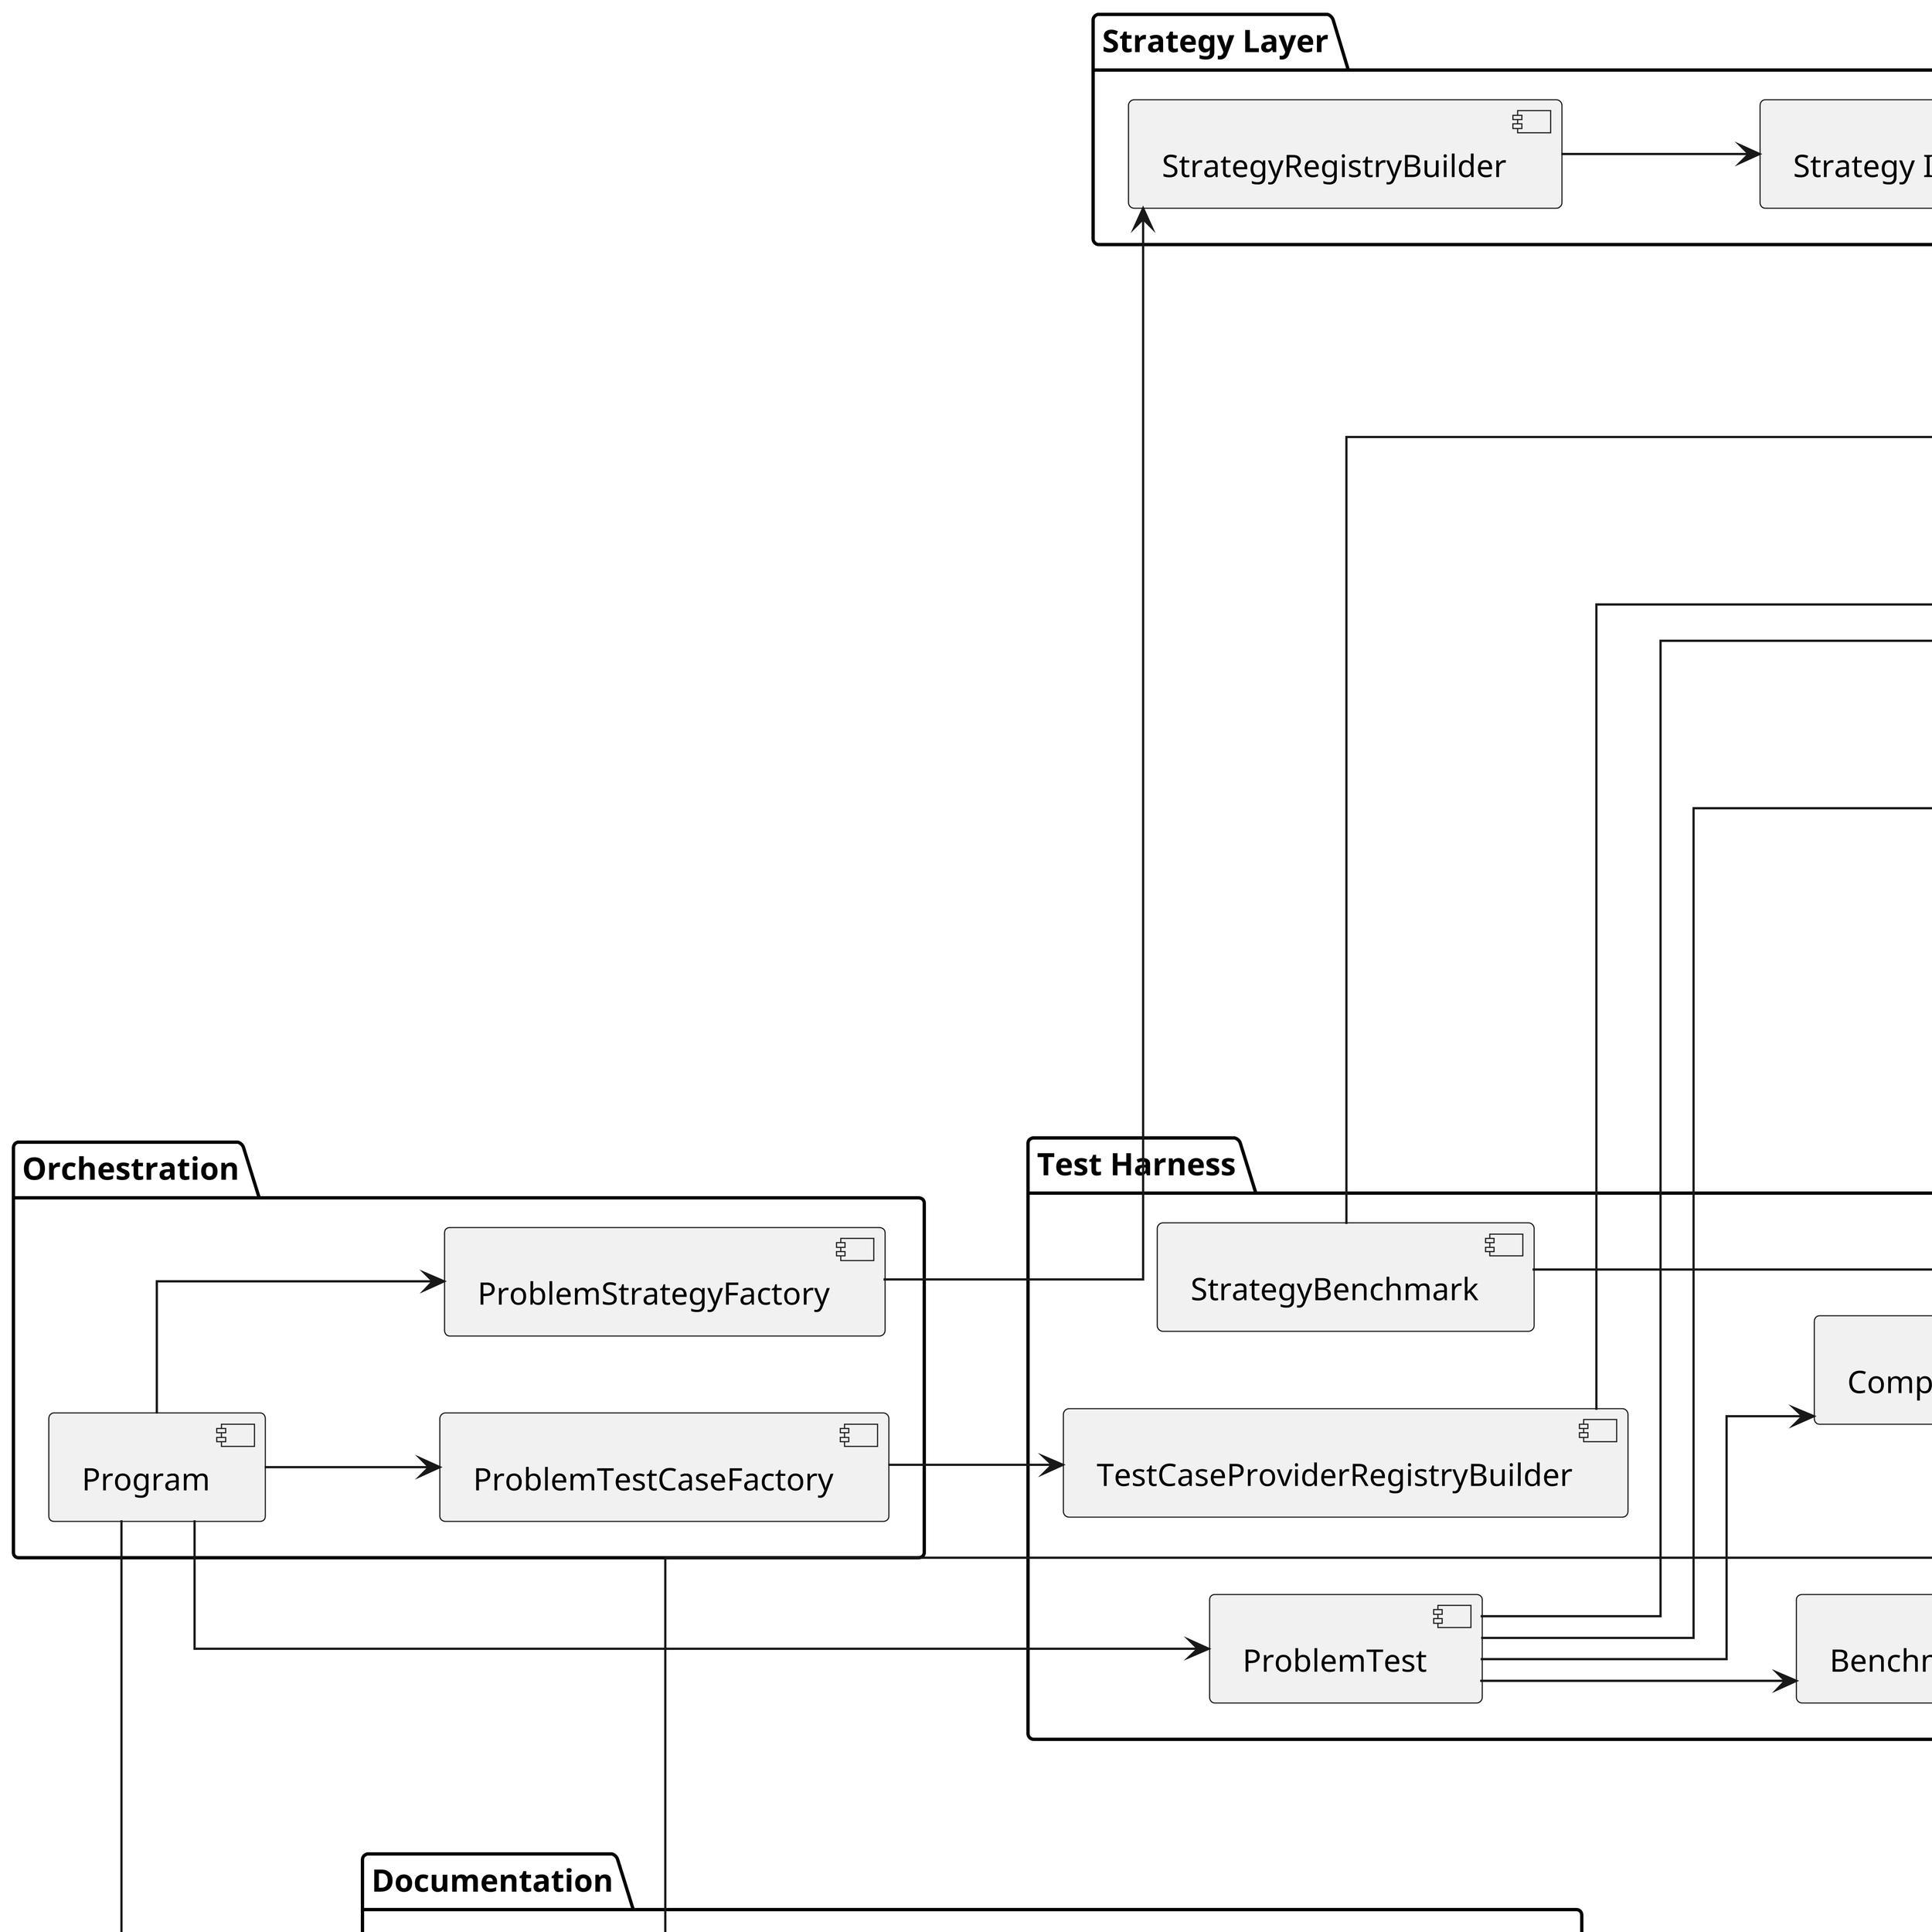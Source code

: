 @startuml modular-component-diagram
skinparam shadowing false
skinparam linetype ortho
skinparam dpi 300
left to right direction
scale 1.5

package "Orchestration" {
  [Program]
  [ProblemStrategyFactory]
  [ProblemTestCaseFactory]
}

package "Strategy Layer" {
  [StrategyRegistryBuilder]
  [Strategy Implementations]
  [Strategy Metadata]
}

package "Test Harness" {
  [ProblemTest]
  [StrategyBenchmark]
  [ComparerResolver]
  [BenchmarkSummary]
  [IBenchmarkSummary]
  [TestCaseProviderRegistryBuilder]
}

package "Validation & Comparison" {
  [ComparerHelper]
  [TestCase]
  [TestResult]
  [BenchmarkResult]
}

package "Documentation" {
  [BenchmarkFormatter]
  [GenerateDocumentationIndex]
  [StrategyPlaybook.md]
  [Problem Descriptions]
  [PlantUML Diagrams]
}

' === Orchestration Relationships ===
[Program] --> [ProblemStrategyFactory]
[Program] --> [ProblemTestCaseFactory]
[Program] --> [ProblemTest]
[Program] --> [BenchmarkFormatter]

' === Strategy Layer Relationships ===
[ProblemStrategyFactory] --> [StrategyRegistryBuilder]
[StrategyRegistryBuilder] --> [Strategy Implementations]
[Strategy Implementations] --> [Strategy Metadata]

' === Test Harness Relationships ===
[ProblemTestCaseFactory] --> [TestCaseProviderRegistryBuilder]
[TestCaseProviderRegistryBuilder] --> [TestCase]
[ProblemTest] --> [TestCase]
[ProblemTest] --> [TestResult]
[ProblemTest] --> [ComparerResolver]
[ProblemTest] --> [BenchmarkSummary]
[BenchmarkSummary] --> [IBenchmarkSummary]
[ComparerResolver] --> [ComparerHelper]

[StrategyBenchmark] --> [BenchmarkResult]
[StrategyBenchmark] --> [Strategy Metadata]

' === Documentation Relationships ===
[BenchmarkFormatter] --> [IBenchmarkSummary]
[GenerateDocumentationIndex] --> [StrategyPlaybook.md]
[GenerateDocumentationIndex] --> [Problem Descriptions]
[GenerateDocumentationIndex] --> [PlantUML Diagrams]

@enduml